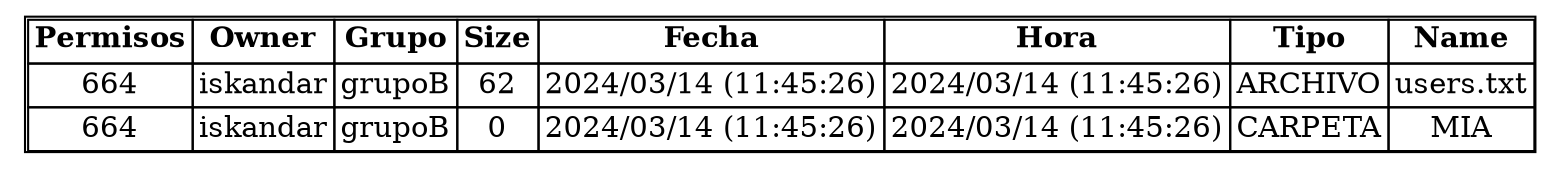 digraph G{
	node [shape=plaintext];
	rankdir=LR;

	tabla0 [label=<
		<TABLE BORDER="1" CELLBORDER="1" CELLSPACING="0">
			<TR>
				<TD ALIGN="CENTER"><B>Permisos</B></TD>
				<TD ALIGN="CENTER"><B>Owner</B></TD>
				<TD ALIGN="CENTER"><B>Grupo</B></TD>
				<TD ALIGN="CENTER"><B>Size</B></TD>
				<TD ALIGN="CENTER"><B>Fecha</B></TD>
				<TD ALIGN="CENTER"><B>Hora</B></TD>
				<TD ALIGN="CENTER"><B>Tipo</B></TD>
				<TD ALIGN="CENTER"><B>Name</B></TD>
			</TR>
<TR>
<TD ALIGN="CENTER">664</TD><TD ALIGN="CENTER">iskandar</TD><TD ALIGN="CENTER">grupoB</TD><TD ALIGN="CENTER">62</TD><TD ALIGN="CENTER">2024/03/14 (11:45:26)</TD><TD ALIGN="CENTER">2024/03/14 (11:45:26)</TD><TD ALIGN="CENTER">ARCHIVO</TD><TD ALIGN="CENTER">users.txt</TD></TR>
<TR>
<TD ALIGN="CENTER">664</TD><TD ALIGN="CENTER">iskandar</TD><TD ALIGN="CENTER">grupoB</TD><TD ALIGN="CENTER">0</TD><TD ALIGN="CENTER">2024/03/14 (11:45:26)</TD><TD ALIGN="CENTER">2024/03/14 (11:45:26)</TD><TD ALIGN="CENTER">CARPETA</TD><TD ALIGN="CENTER">MIA</TD></TR>
		</TABLE>
	>]

}
